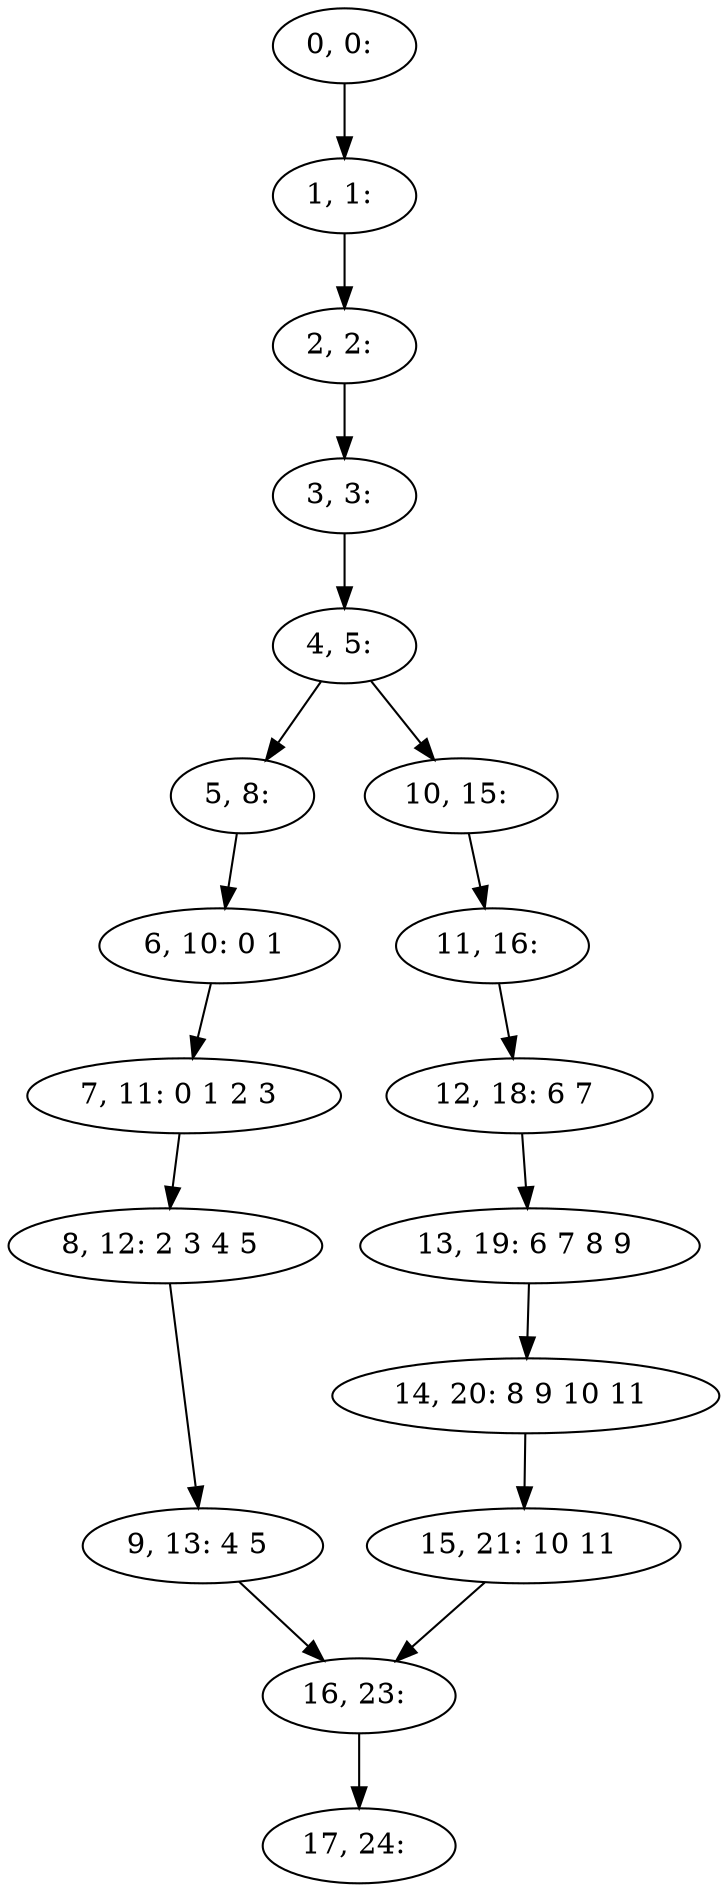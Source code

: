 digraph G {
0[label="0, 0: "];
1[label="1, 1: "];
2[label="2, 2: "];
3[label="3, 3: "];
4[label="4, 5: "];
5[label="5, 8: "];
6[label="6, 10: 0 1 "];
7[label="7, 11: 0 1 2 3 "];
8[label="8, 12: 2 3 4 5 "];
9[label="9, 13: 4 5 "];
10[label="10, 15: "];
11[label="11, 16: "];
12[label="12, 18: 6 7 "];
13[label="13, 19: 6 7 8 9 "];
14[label="14, 20: 8 9 10 11 "];
15[label="15, 21: 10 11 "];
16[label="16, 23: "];
17[label="17, 24: "];
0->1 ;
1->2 ;
2->3 ;
3->4 ;
4->5 ;
4->10 ;
5->6 ;
6->7 ;
7->8 ;
8->9 ;
9->16 ;
10->11 ;
11->12 ;
12->13 ;
13->14 ;
14->15 ;
15->16 ;
16->17 ;
}
